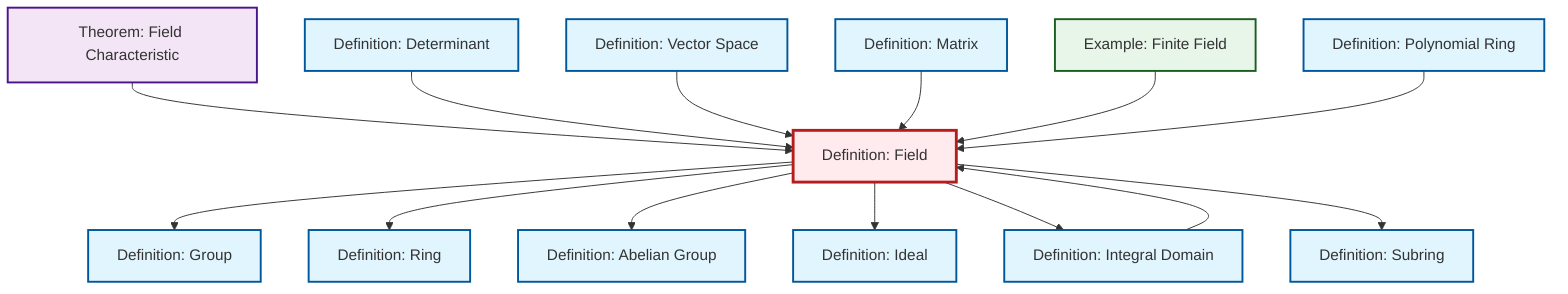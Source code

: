 graph TD
    classDef definition fill:#e1f5fe,stroke:#01579b,stroke-width:2px
    classDef theorem fill:#f3e5f5,stroke:#4a148c,stroke-width:2px
    classDef axiom fill:#fff3e0,stroke:#e65100,stroke-width:2px
    classDef example fill:#e8f5e9,stroke:#1b5e20,stroke-width:2px
    classDef current fill:#ffebee,stroke:#b71c1c,stroke-width:3px
    def-group["Definition: Group"]:::definition
    def-abelian-group["Definition: Abelian Group"]:::definition
    def-polynomial-ring["Definition: Polynomial Ring"]:::definition
    def-ring["Definition: Ring"]:::definition
    def-integral-domain["Definition: Integral Domain"]:::definition
    def-subring["Definition: Subring"]:::definition
    def-field["Definition: Field"]:::definition
    ex-finite-field["Example: Finite Field"]:::example
    def-determinant["Definition: Determinant"]:::definition
    def-matrix["Definition: Matrix"]:::definition
    def-vector-space["Definition: Vector Space"]:::definition
    def-ideal["Definition: Ideal"]:::definition
    thm-field-characteristic["Theorem: Field Characteristic"]:::theorem
    def-field --> def-group
    def-field --> def-ring
    def-field --> def-abelian-group
    thm-field-characteristic --> def-field
    def-determinant --> def-field
    def-field --> def-ideal
    def-vector-space --> def-field
    def-matrix --> def-field
    def-integral-domain --> def-field
    def-field --> def-integral-domain
    def-field --> def-subring
    ex-finite-field --> def-field
    def-polynomial-ring --> def-field
    class def-field current